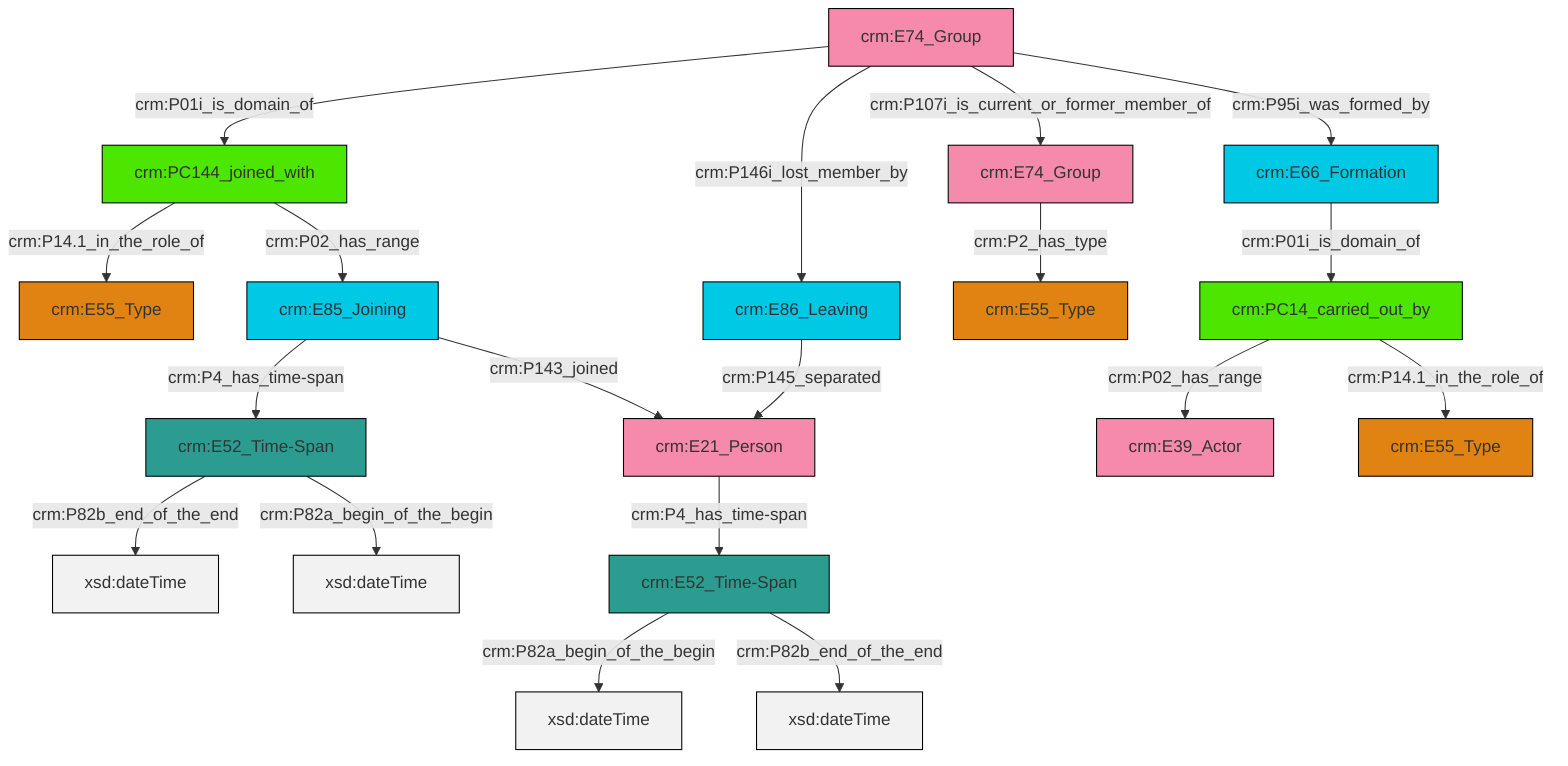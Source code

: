 graph TD
classDef Literal fill:#f2f2f2,stroke:#000000;
classDef CRM_Entity fill:#FFFFFF,stroke:#000000;
classDef Temporal_Entity fill:#00C9E6, stroke:#000000;
classDef Type fill:#E18312, stroke:#000000;
classDef Time-Span fill:#2C9C91, stroke:#000000;
classDef Appellation fill:#FFEB7F, stroke:#000000;
classDef Place fill:#008836, stroke:#000000;
classDef Persistent_Item fill:#B266B2, stroke:#000000;
classDef Conceptual_Object fill:#FFD700, stroke:#000000;
classDef Physical_Thing fill:#D2B48C, stroke:#000000;
classDef Actor fill:#f58aad, stroke:#000000;
classDef PC_Classes fill:#4ce600, stroke:#000000;
classDef Multi fill:#cccccc,stroke:#000000;

0["crm:PC144_joined_with"]:::PC_Classes -->|crm:P14.1_in_the_role_of| 1["crm:E55_Type"]:::Type
2["crm:E52_Time-Span"]:::Time-Span -->|crm:P82a_begin_of_the_begin| 3[xsd:dateTime]:::Literal
4["crm:E74_Group"]:::Actor -->|crm:P01i_is_domain_of| 0["crm:PC144_joined_with"]:::PC_Classes
5["crm:E21_Person"]:::Actor -->|crm:P4_has_time-span| 2["crm:E52_Time-Span"]:::Time-Span
7["crm:E74_Group"]:::Actor -->|crm:P2_has_type| 8["crm:E55_Type"]:::Type
9["crm:PC14_carried_out_by"]:::PC_Classes -->|crm:P02_has_range| 10["crm:E39_Actor"]:::Actor
11["crm:E52_Time-Span"]:::Time-Span -->|crm:P82b_end_of_the_end| 12[xsd:dateTime]:::Literal
13["crm:E85_Joining"]:::Temporal_Entity -->|crm:P4_has_time-span| 11["crm:E52_Time-Span"]:::Time-Span
9["crm:PC14_carried_out_by"]:::PC_Classes -->|crm:P14.1_in_the_role_of| 16["crm:E55_Type"]:::Type
0["crm:PC144_joined_with"]:::PC_Classes -->|crm:P02_has_range| 13["crm:E85_Joining"]:::Temporal_Entity
4["crm:E74_Group"]:::Actor -->|crm:P146i_lost_member_by| 18["crm:E86_Leaving"]:::Temporal_Entity
20["crm:E66_Formation"]:::Temporal_Entity -->|crm:P01i_is_domain_of| 9["crm:PC14_carried_out_by"]:::PC_Classes
13["crm:E85_Joining"]:::Temporal_Entity -->|crm:P143_joined| 5["crm:E21_Person"]:::Actor
2["crm:E52_Time-Span"]:::Time-Span -->|crm:P82b_end_of_the_end| 26[xsd:dateTime]:::Literal
4["crm:E74_Group"]:::Actor -->|crm:P107i_is_current_or_former_member_of| 7["crm:E74_Group"]:::Actor
4["crm:E74_Group"]:::Actor -->|crm:P95i_was_formed_by| 20["crm:E66_Formation"]:::Temporal_Entity
18["crm:E86_Leaving"]:::Temporal_Entity -->|crm:P145_separated| 5["crm:E21_Person"]:::Actor
11["crm:E52_Time-Span"]:::Time-Span -->|crm:P82a_begin_of_the_begin| 31[xsd:dateTime]:::Literal